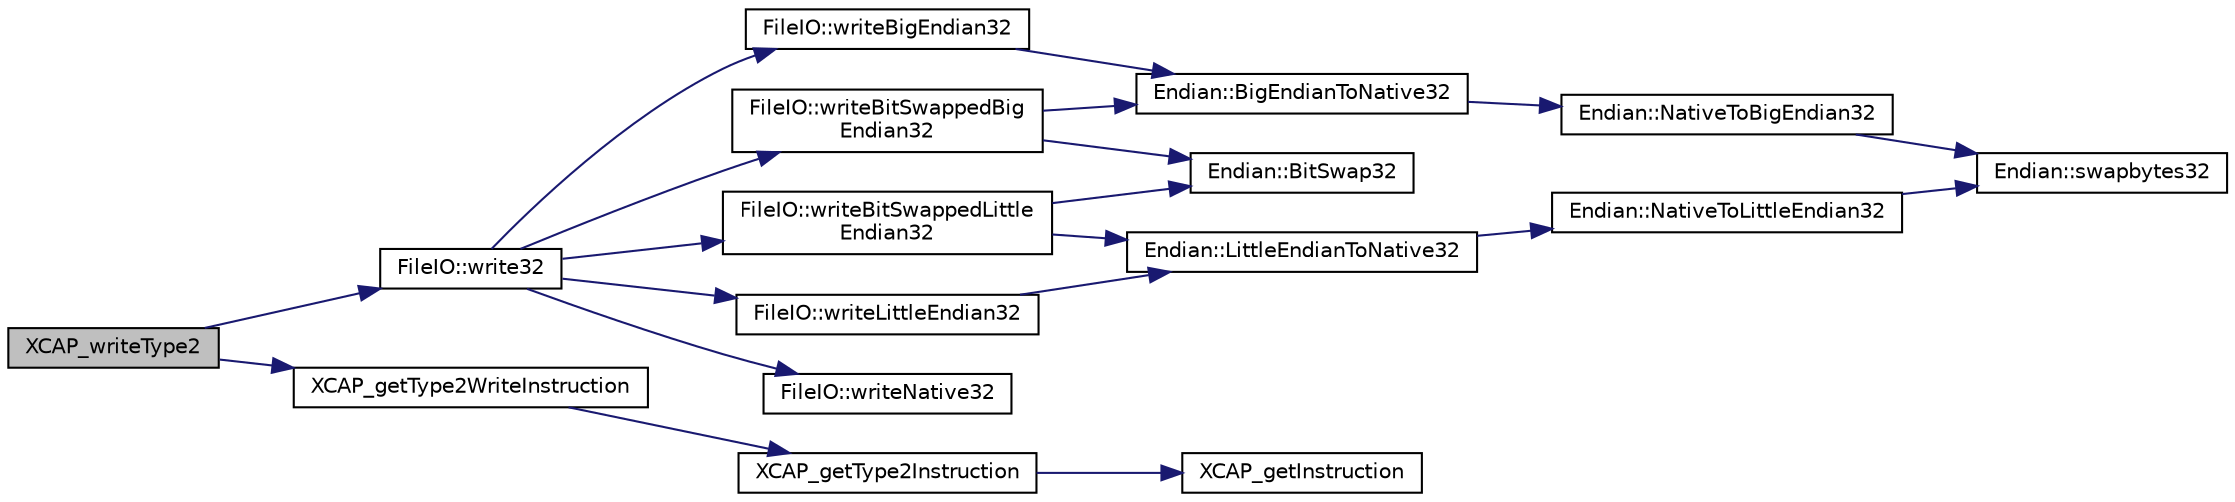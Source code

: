 digraph "XCAP_writeType2"
{
 // INTERACTIVE_SVG=YES
 // LATEX_PDF_SIZE
  edge [fontname="Helvetica",fontsize="10",labelfontname="Helvetica",labelfontsize="10"];
  node [fontname="Helvetica",fontsize="10",shape=record];
  rankdir="LR";
  Node1 [label="XCAP_writeType2",height=0.2,width=0.4,color="black", fillcolor="grey75", style="filled", fontcolor="black",tooltip="Generate and write only a type 2 FDRI command."];
  Node1 -> Node2 [color="midnightblue",fontsize="10",style="solid",fontname="Helvetica"];
  Node2 [label="FileIO::write32",height=0.2,width=0.4,color="black", fillcolor="white", style="filled",URL="$namespaceFileIO.html#afa294bfd5dd5b103f150467ec14e64a9",tooltip=" "];
  Node2 -> Node3 [color="midnightblue",fontsize="10",style="solid",fontname="Helvetica"];
  Node3 [label="FileIO::writeBigEndian32",height=0.2,width=0.4,color="black", fillcolor="white", style="filled",URL="$namespaceFileIO.html#a8c0506d6408b37c822b4a49235504042",tooltip=" "];
  Node3 -> Node4 [color="midnightblue",fontsize="10",style="solid",fontname="Helvetica"];
  Node4 [label="Endian::BigEndianToNative32",height=0.2,width=0.4,color="black", fillcolor="white", style="filled",URL="$namespaceEndian.html#a6a54530860ad8ec19facaaa26ae9a6ae",tooltip=" "];
  Node4 -> Node5 [color="midnightblue",fontsize="10",style="solid",fontname="Helvetica"];
  Node5 [label="Endian::NativeToBigEndian32",height=0.2,width=0.4,color="black", fillcolor="white", style="filled",URL="$namespaceEndian.html#a7cd80b2cb2ed674196a68549c8489f88",tooltip=" "];
  Node5 -> Node6 [color="midnightblue",fontsize="10",style="solid",fontname="Helvetica"];
  Node6 [label="Endian::swapbytes32",height=0.2,width=0.4,color="black", fillcolor="white", style="filled",URL="$namespaceEndian.html#a7c0178c39449483c29a1a305d0a73606",tooltip=" "];
  Node2 -> Node7 [color="midnightblue",fontsize="10",style="solid",fontname="Helvetica"];
  Node7 [label="FileIO::writeBitSwappedBig\lEndian32",height=0.2,width=0.4,color="black", fillcolor="white", style="filled",URL="$namespaceFileIO.html#ae4b3083b2a3c3e857cf908b5401cd8e0",tooltip=" "];
  Node7 -> Node4 [color="midnightblue",fontsize="10",style="solid",fontname="Helvetica"];
  Node7 -> Node8 [color="midnightblue",fontsize="10",style="solid",fontname="Helvetica"];
  Node8 [label="Endian::BitSwap32",height=0.2,width=0.4,color="black", fillcolor="white", style="filled",URL="$namespaceEndian.html#abaf85e5d8d9641e35ffb4a5bcfc37f84",tooltip=" "];
  Node2 -> Node9 [color="midnightblue",fontsize="10",style="solid",fontname="Helvetica"];
  Node9 [label="FileIO::writeBitSwappedLittle\lEndian32",height=0.2,width=0.4,color="black", fillcolor="white", style="filled",URL="$namespaceFileIO.html#a3963952d81068f85653dff1f5f357dc6",tooltip=" "];
  Node9 -> Node8 [color="midnightblue",fontsize="10",style="solid",fontname="Helvetica"];
  Node9 -> Node10 [color="midnightblue",fontsize="10",style="solid",fontname="Helvetica"];
  Node10 [label="Endian::LittleEndianToNative32",height=0.2,width=0.4,color="black", fillcolor="white", style="filled",URL="$namespaceEndian.html#aabd838029ed523d5280997f4ca10f859",tooltip=" "];
  Node10 -> Node11 [color="midnightblue",fontsize="10",style="solid",fontname="Helvetica"];
  Node11 [label="Endian::NativeToLittleEndian32",height=0.2,width=0.4,color="black", fillcolor="white", style="filled",URL="$namespaceEndian.html#a4ef36a4fee2f667cf8ac3f67017716bb",tooltip=" "];
  Node11 -> Node6 [color="midnightblue",fontsize="10",style="solid",fontname="Helvetica"];
  Node2 -> Node12 [color="midnightblue",fontsize="10",style="solid",fontname="Helvetica"];
  Node12 [label="FileIO::writeLittleEndian32",height=0.2,width=0.4,color="black", fillcolor="white", style="filled",URL="$namespaceFileIO.html#a93849b8d8b9429d4acdbbc414d998218",tooltip=" "];
  Node12 -> Node10 [color="midnightblue",fontsize="10",style="solid",fontname="Helvetica"];
  Node2 -> Node13 [color="midnightblue",fontsize="10",style="solid",fontname="Helvetica"];
  Node13 [label="FileIO::writeNative32",height=0.2,width=0.4,color="black", fillcolor="white", style="filled",URL="$namespaceFileIO.html#ad35c44baa638184b786a69c360e15357",tooltip=" "];
  Node1 -> Node14 [color="midnightblue",fontsize="10",style="solid",fontname="Helvetica"];
  Node14 [label="XCAP_getType2WriteInstruction",height=0.2,width=0.4,color="black", fillcolor="white", style="filled",URL="$inlineCAP_8h.html#a5eec1062e3915a2dae65733ca49a508b",tooltip="Generate and return the encoding for a type 2 Write instruction."];
  Node14 -> Node15 [color="midnightblue",fontsize="10",style="solid",fontname="Helvetica"];
  Node15 [label="XCAP_getType2Instruction",height=0.2,width=0.4,color="black", fillcolor="white", style="filled",URL="$inlineCAP_8h.html#a87029e32abb502c9ffc5c3569788d312",tooltip="Generate and return the encoding for a type 2 instruction."];
  Node15 -> Node16 [color="midnightblue",fontsize="10",style="solid",fontname="Helvetica"];
  Node16 [label="XCAP_getInstruction",height=0.2,width=0.4,color="black", fillcolor="white", style="filled",URL="$inlineCAP_8h.html#af67277d07acf4e5907420ff2bc75ecd1",tooltip="Generate and return the encoding for an instruction."];
}
